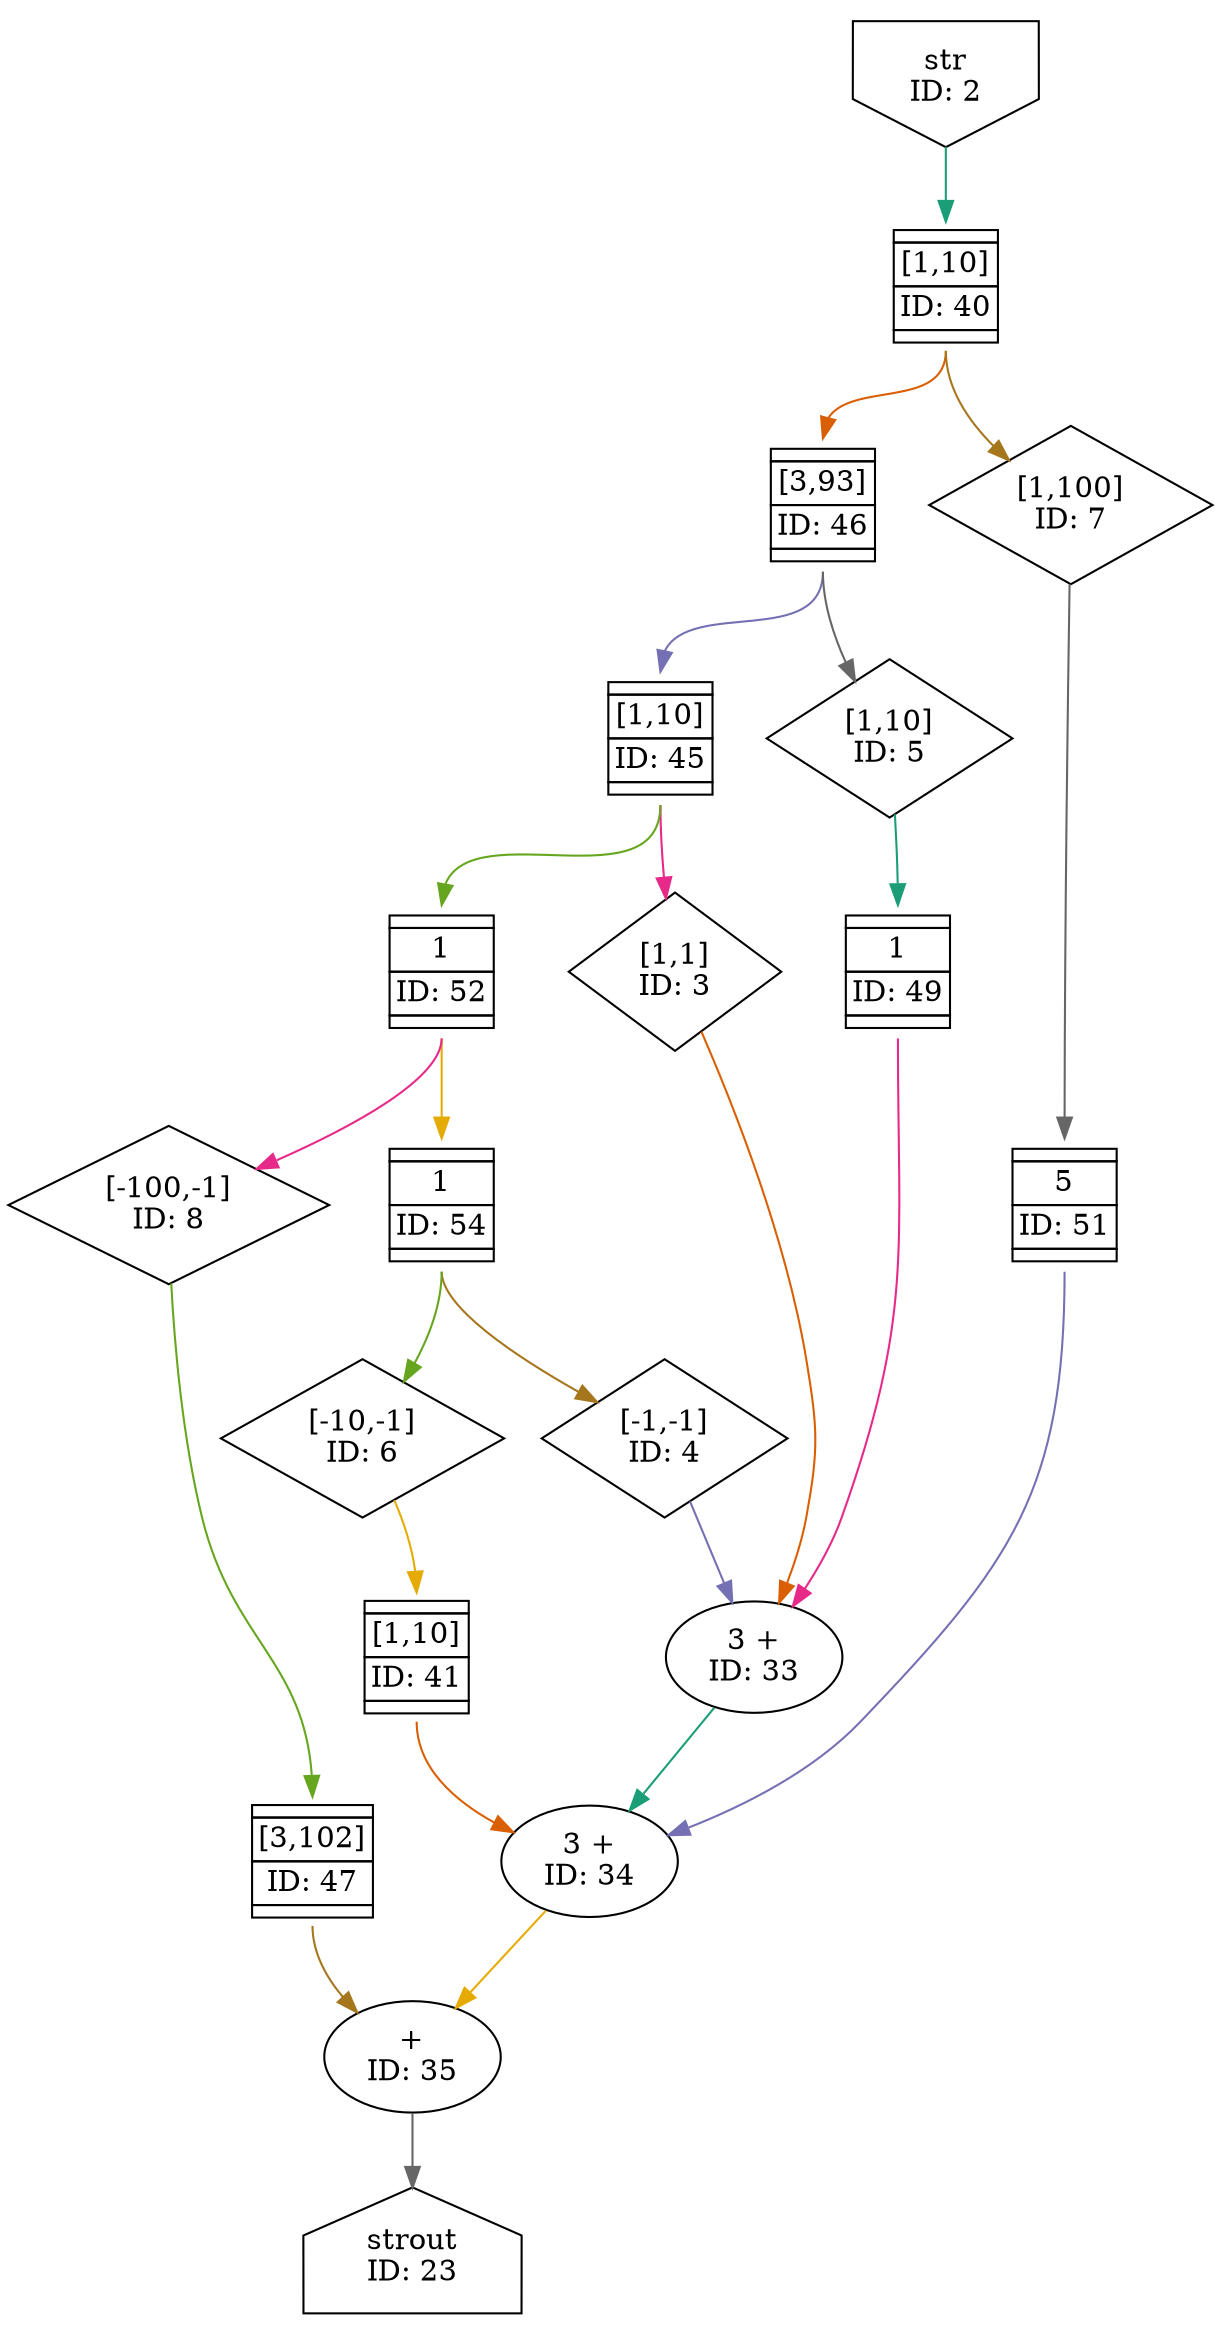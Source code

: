 digraph CpuStreamKernel_tapnfold_2{
	NodeInput2 [shape=invhouse, label="str\nID: 2"];
	NodeFIFO40 [shape=plaintext, label=<<TABLE BORDER="0" CELLSPACING="0" CELLBORDER="1"> <TR><TD></TD></TR><TR><TD>[1,10]</TD></TR><TR><TD>ID: 40</TD></TR> <TR><TD></TD></TR> </TABLE>>];
	NodeFIFO46 [shape=plaintext, label=<<TABLE BORDER="0" CELLSPACING="0" CELLBORDER="1"> <TR><TD></TD></TR><TR><TD>[3,93]</TD></TR><TR><TD>ID: 46</TD></TR> <TR><TD></TD></TR> </TABLE>>];
	NodeFIFO45 [shape=plaintext, label=<<TABLE BORDER="0" CELLSPACING="0" CELLBORDER="1"> <TR><TD></TD></TR><TR><TD>[1,10]</TD></TR><TR><TD>ID: 45</TD></TR> <TR><TD></TD></TR> </TABLE>>];
	NodeStreamOffset3 [shape=diamond, label="[1,1]\nID: 3"];
	NodeFIFO52 [shape=plaintext, label=<<TABLE BORDER="0" CELLSPACING="0" CELLBORDER="1"> <TR><TD></TD></TR><TR><TD>1</TD></TR><TR><TD>ID: 52</TD></TR> <TR><TD></TD></TR> </TABLE>>];
	NodeFIFO54 [shape=plaintext, label=<<TABLE BORDER="0" CELLSPACING="0" CELLBORDER="1"> <TR><TD></TD></TR><TR><TD>1</TD></TR><TR><TD>ID: 54</TD></TR> <TR><TD></TD></TR> </TABLE>>];
	NodeStreamOffset4 [shape=diamond, label="[-1,-1]\nID: 4"];
	NodeStreamOffset5 [shape=diamond, label="[1,10]\nID: 5"];
	NodeFIFO49 [shape=plaintext, label=<<TABLE BORDER="0" CELLSPACING="0" CELLBORDER="1"> <TR><TD></TD></TR><TR><TD>1</TD></TR><TR><TD>ID: 49</TD></TR> <TR><TD></TD></TR> </TABLE>>];
	NodeTriAdd33 [label="3 +\nID: 33"];
	NodeStreamOffset6 [shape=diamond, label="[-10,-1]\nID: 6"];
	NodeFIFO41 [shape=plaintext, label=<<TABLE BORDER="0" CELLSPACING="0" CELLBORDER="1"> <TR><TD></TD></TR><TR><TD>[1,10]</TD></TR><TR><TD>ID: 41</TD></TR> <TR><TD></TD></TR> </TABLE>>];
	NodeStreamOffset7 [shape=diamond, label="[1,100]\nID: 7"];
	NodeFIFO51 [shape=plaintext, label=<<TABLE BORDER="0" CELLSPACING="0" CELLBORDER="1"> <TR><TD></TD></TR><TR><TD>5</TD></TR><TR><TD>ID: 51</TD></TR> <TR><TD></TD></TR> </TABLE>>];
	NodeTriAdd34 [label="3 +\nID: 34"];
	NodeStreamOffset8 [shape=diamond, label="[-100,-1]\nID: 8"];
	NodeFIFO47 [shape=plaintext, label=<<TABLE BORDER="0" CELLSPACING="0" CELLBORDER="1"> <TR><TD></TD></TR><TR><TD>[3,102]</TD></TR><TR><TD>ID: 47</TD></TR> <TR><TD></TD></TR> </TABLE>>];
	NodeAdd35 [label="+\nID: 35"];
	NodeOutput23 [shape=house, label="strout\nID: 23"];
	NodeInput2 -> NodeFIFO40[headport="n" color="/dark28/1" photon_data="EDGE,SrcNode:2,SrcNodePort:data"];
	NodeFIFO40 -> NodeFIFO46[tailport="s" headport="n" color="/dark28/2" photon_data="EDGE,SrcNode:40,SrcNodePort:output"];
	NodeFIFO46 -> NodeFIFO45[tailport="s" headport="n" color="/dark28/3" photon_data="EDGE,SrcNode:46,SrcNodePort:output"];
	NodeFIFO45 -> NodeStreamOffset3[tailport="s" color="/dark28/4" photon_data="EDGE,SrcNode:45,SrcNodePort:output"];
	NodeFIFO45 -> NodeFIFO52[tailport="s" headport="n" color="/dark28/5" photon_data="EDGE,SrcNode:45,SrcNodePort:output"];
	NodeFIFO52 -> NodeFIFO54[tailport="s" headport="n" color="/dark28/6" photon_data="EDGE,SrcNode:52,SrcNodePort:output"];
	NodeFIFO54 -> NodeStreamOffset4[tailport="s" color="/dark28/7" photon_data="EDGE,SrcNode:54,SrcNodePort:output"];
	NodeFIFO46 -> NodeStreamOffset5[tailport="s" color="/dark28/8" photon_data="EDGE,SrcNode:46,SrcNodePort:output"];
	NodeStreamOffset5 -> NodeFIFO49[headport="n" color="/dark28/1" photon_data="EDGE,SrcNode:5,SrcNodePort:output"];
	NodeStreamOffset3 -> NodeTriAdd33[color="/dark28/2" photon_data="EDGE,SrcNode:3,SrcNodePort:output"];
	NodeStreamOffset4 -> NodeTriAdd33[color="/dark28/3" photon_data="EDGE,SrcNode:4,SrcNodePort:output"];
	NodeFIFO49 -> NodeTriAdd33[tailport="s" color="/dark28/4" photon_data="EDGE,SrcNode:49,SrcNodePort:output"];
	NodeFIFO54 -> NodeStreamOffset6[tailport="s" color="/dark28/5" photon_data="EDGE,SrcNode:54,SrcNodePort:output"];
	NodeStreamOffset6 -> NodeFIFO41[headport="n" color="/dark28/6" photon_data="EDGE,SrcNode:6,SrcNodePort:output"];
	NodeFIFO40 -> NodeStreamOffset7[tailport="s" color="/dark28/7" photon_data="EDGE,SrcNode:40,SrcNodePort:output"];
	NodeStreamOffset7 -> NodeFIFO51[headport="n" color="/dark28/8" photon_data="EDGE,SrcNode:7,SrcNodePort:output"];
	NodeTriAdd33 -> NodeTriAdd34[color="/dark28/1" photon_data="EDGE,SrcNode:33,SrcNodePort:result"];
	NodeFIFO41 -> NodeTriAdd34[tailport="s" color="/dark28/2" photon_data="EDGE,SrcNode:41,SrcNodePort:output"];
	NodeFIFO51 -> NodeTriAdd34[tailport="s" color="/dark28/3" photon_data="EDGE,SrcNode:51,SrcNodePort:output"];
	NodeFIFO52 -> NodeStreamOffset8[tailport="s" color="/dark28/4" photon_data="EDGE,SrcNode:52,SrcNodePort:output"];
	NodeStreamOffset8 -> NodeFIFO47[headport="n" color="/dark28/5" photon_data="EDGE,SrcNode:8,SrcNodePort:output"];
	NodeTriAdd34 -> NodeAdd35[color="/dark28/6" photon_data="EDGE,SrcNode:34,SrcNodePort:result"];
	NodeFIFO47 -> NodeAdd35[tailport="s" color="/dark28/7" photon_data="EDGE,SrcNode:47,SrcNodePort:output"];
	NodeAdd35 -> NodeOutput23[color="/dark28/8" photon_data="EDGE,SrcNode:35,SrcNodePort:result"];
}
